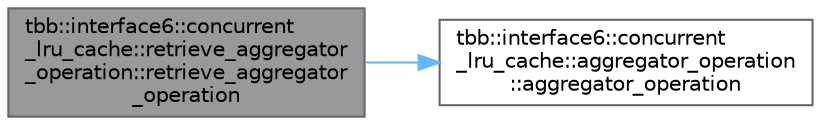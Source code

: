 digraph "tbb::interface6::concurrent_lru_cache::retrieve_aggregator_operation::retrieve_aggregator_operation"
{
 // LATEX_PDF_SIZE
  bgcolor="transparent";
  edge [fontname=Helvetica,fontsize=10,labelfontname=Helvetica,labelfontsize=10];
  node [fontname=Helvetica,fontsize=10,shape=box,height=0.2,width=0.4];
  rankdir="LR";
  Node1 [id="Node000001",label="tbb::interface6::concurrent\l_lru_cache::retrieve_aggregator\l_operation::retrieve_aggregator\l_operation",height=0.2,width=0.4,color="gray40", fillcolor="grey60", style="filled", fontcolor="black",tooltip=" "];
  Node1 -> Node2 [id="edge1_Node000001_Node000002",color="steelblue1",style="solid",tooltip=" "];
  Node2 [id="Node000002",label="tbb::interface6::concurrent\l_lru_cache::aggregator_operation\l::aggregator_operation",height=0.2,width=0.4,color="grey40", fillcolor="white", style="filled",URL="$structtbb_1_1interface6_1_1concurrent__lru__cache_1_1aggregator__operation.html#a437c30a6682f86a445b06211585afe15",tooltip=" "];
}
